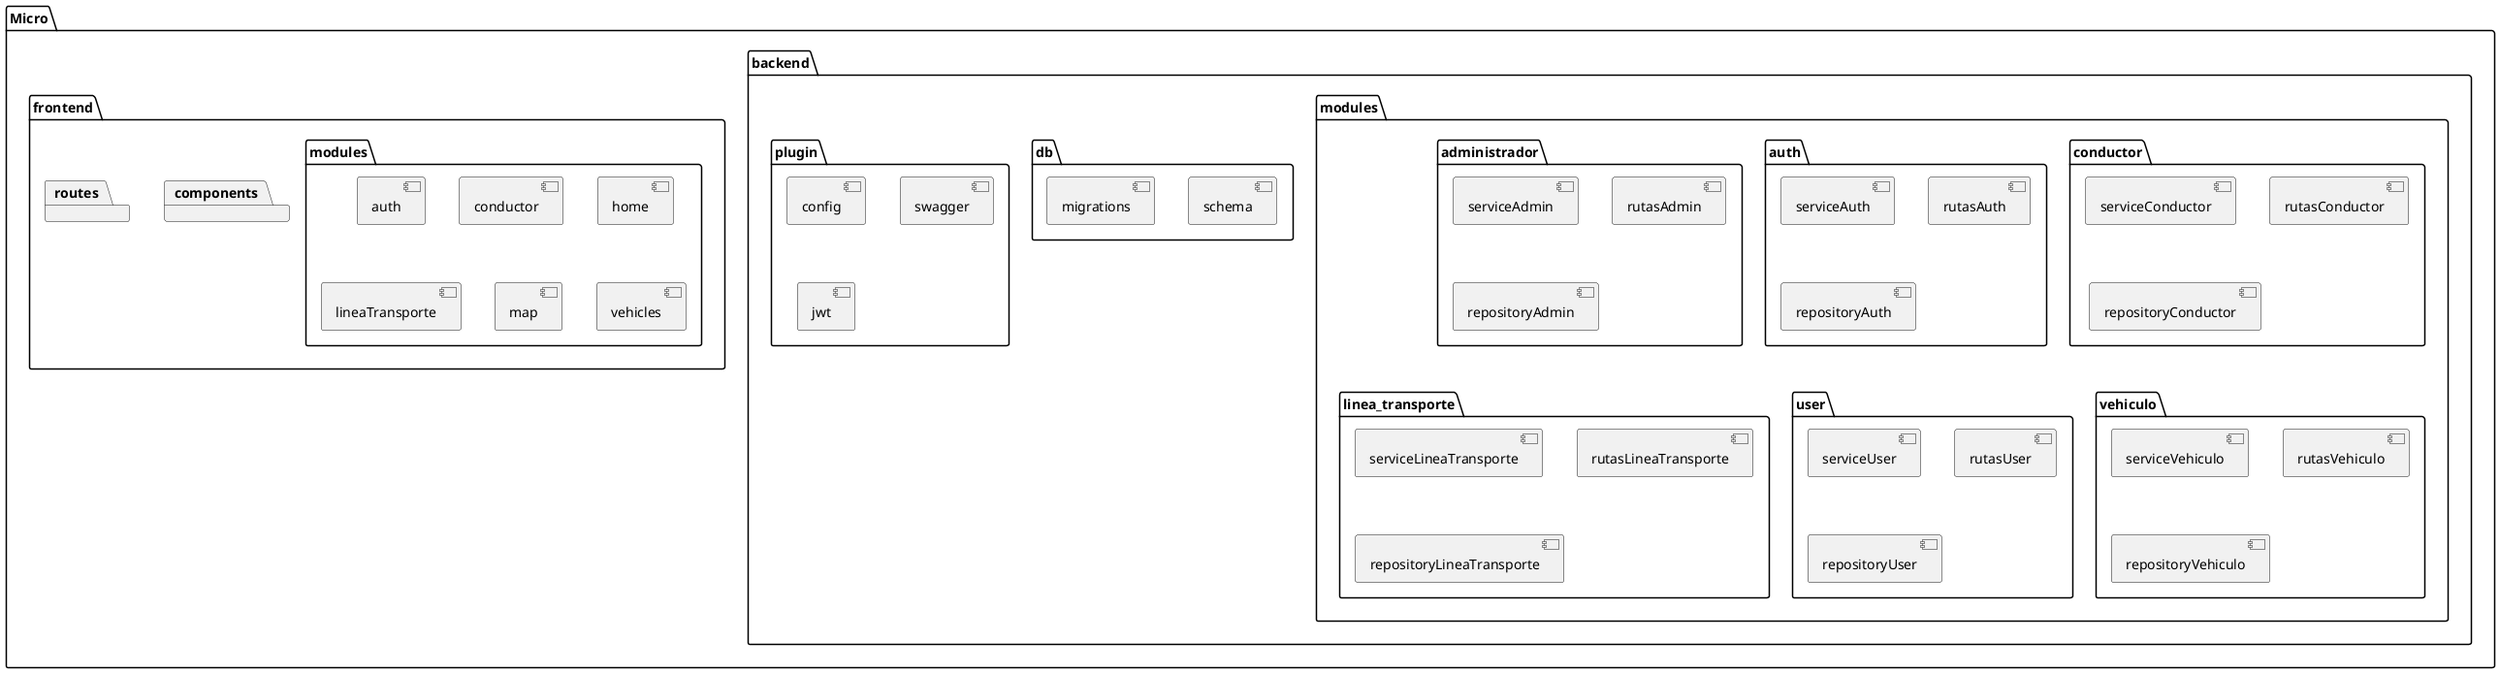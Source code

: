 @startuml Paquetes

package "Micro" {
    package "backend" {
        package "modules" {
            package "conductor" {
                component serviceConductor
                component rutasConductor
                component repositoryConductor
            }
            package "auth" {
                component serviceAuth
                component rutasAuth
                component repositoryAuth
            }
            package "administrador" {
                component serviceAdmin
                component rutasAdmin
                component repositoryAdmin
            }
            package "vehiculo" {
                component serviceVehiculo
                component rutasVehiculo
                component repositoryVehiculo
            }
            package "user" {
                component serviceUser
                component rutasUser
                component repositoryUser
            }
            package "linea_transporte" {
                component serviceLineaTransporte
                component rutasLineaTransporte
                component repositoryLineaTransporte
            }
        }
        package "db" {
            component schema
            component migrations
        }
        package "plugin" {
            component config
            component swagger
            component jwt
        }
    }

    package "frontend" {
        package "modules" as modulesReact {
            component auth as authReact
            component conductor as conductorReact
            component home as homeReact
            component lineaTransporte as lineaTransporteReact
            component map as mapReact
            component vehicles as vehiclesReact
        }
        package components {
        }

        package routes {
        }
    }


}

@enduml
